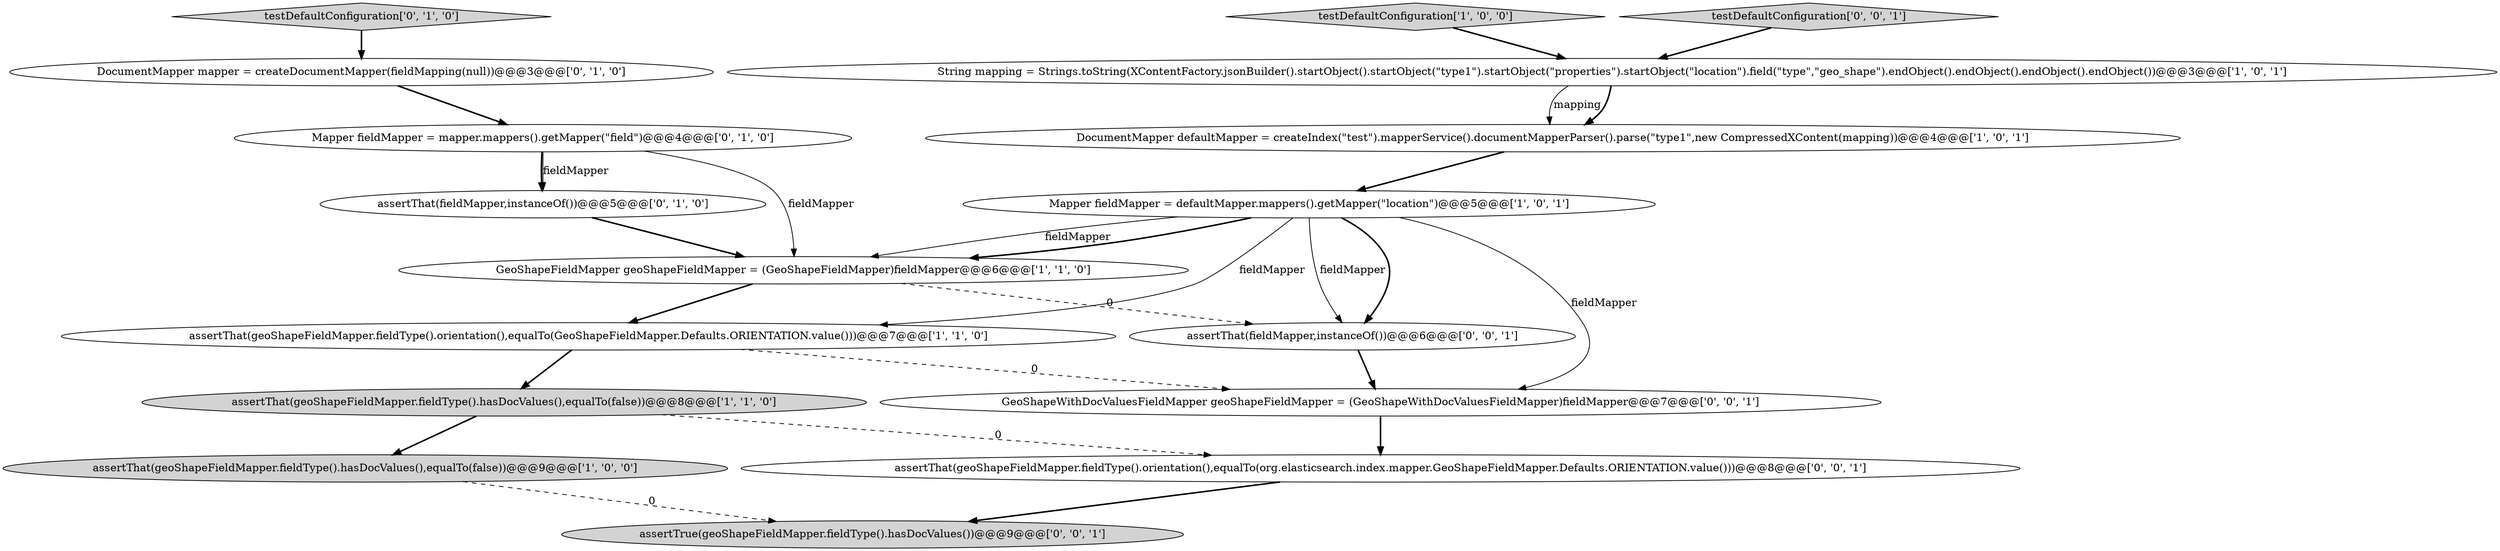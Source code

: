 digraph {
8 [style = filled, label = "DocumentMapper mapper = createDocumentMapper(fieldMapping(null))@@@3@@@['0', '1', '0']", fillcolor = white, shape = ellipse image = "AAA0AAABBB2BBB"];
0 [style = filled, label = "DocumentMapper defaultMapper = createIndex(\"test\").mapperService().documentMapperParser().parse(\"type1\",new CompressedXContent(mapping))@@@4@@@['1', '0', '1']", fillcolor = white, shape = ellipse image = "AAA0AAABBB1BBB"];
2 [style = filled, label = "assertThat(geoShapeFieldMapper.fieldType().hasDocValues(),equalTo(false))@@@9@@@['1', '0', '0']", fillcolor = lightgray, shape = ellipse image = "AAA0AAABBB1BBB"];
9 [style = filled, label = "testDefaultConfiguration['0', '1', '0']", fillcolor = lightgray, shape = diamond image = "AAA0AAABBB2BBB"];
10 [style = filled, label = "assertThat(fieldMapper,instanceOf())@@@5@@@['0', '1', '0']", fillcolor = white, shape = ellipse image = "AAA0AAABBB2BBB"];
7 [style = filled, label = "testDefaultConfiguration['1', '0', '0']", fillcolor = lightgray, shape = diamond image = "AAA0AAABBB1BBB"];
6 [style = filled, label = "String mapping = Strings.toString(XContentFactory.jsonBuilder().startObject().startObject(\"type1\").startObject(\"properties\").startObject(\"location\").field(\"type\",\"geo_shape\").endObject().endObject().endObject().endObject())@@@3@@@['1', '0', '1']", fillcolor = white, shape = ellipse image = "AAA0AAABBB1BBB"];
11 [style = filled, label = "Mapper fieldMapper = mapper.mappers().getMapper(\"field\")@@@4@@@['0', '1', '0']", fillcolor = white, shape = ellipse image = "AAA0AAABBB2BBB"];
5 [style = filled, label = "assertThat(geoShapeFieldMapper.fieldType().orientation(),equalTo(GeoShapeFieldMapper.Defaults.ORIENTATION.value()))@@@7@@@['1', '1', '0']", fillcolor = white, shape = ellipse image = "AAA0AAABBB1BBB"];
12 [style = filled, label = "assertThat(fieldMapper,instanceOf())@@@6@@@['0', '0', '1']", fillcolor = white, shape = ellipse image = "AAA0AAABBB3BBB"];
15 [style = filled, label = "GeoShapeWithDocValuesFieldMapper geoShapeFieldMapper = (GeoShapeWithDocValuesFieldMapper)fieldMapper@@@7@@@['0', '0', '1']", fillcolor = white, shape = ellipse image = "AAA0AAABBB3BBB"];
16 [style = filled, label = "assertThat(geoShapeFieldMapper.fieldType().orientation(),equalTo(org.elasticsearch.index.mapper.GeoShapeFieldMapper.Defaults.ORIENTATION.value()))@@@8@@@['0', '0', '1']", fillcolor = white, shape = ellipse image = "AAA0AAABBB3BBB"];
1 [style = filled, label = "GeoShapeFieldMapper geoShapeFieldMapper = (GeoShapeFieldMapper)fieldMapper@@@6@@@['1', '1', '0']", fillcolor = white, shape = ellipse image = "AAA0AAABBB1BBB"];
4 [style = filled, label = "Mapper fieldMapper = defaultMapper.mappers().getMapper(\"location\")@@@5@@@['1', '0', '1']", fillcolor = white, shape = ellipse image = "AAA0AAABBB1BBB"];
3 [style = filled, label = "assertThat(geoShapeFieldMapper.fieldType().hasDocValues(),equalTo(false))@@@8@@@['1', '1', '0']", fillcolor = lightgray, shape = ellipse image = "AAA0AAABBB1BBB"];
14 [style = filled, label = "testDefaultConfiguration['0', '0', '1']", fillcolor = lightgray, shape = diamond image = "AAA0AAABBB3BBB"];
13 [style = filled, label = "assertTrue(geoShapeFieldMapper.fieldType().hasDocValues())@@@9@@@['0', '0', '1']", fillcolor = lightgray, shape = ellipse image = "AAA0AAABBB3BBB"];
1->5 [style = bold, label=""];
5->3 [style = bold, label=""];
16->13 [style = bold, label=""];
11->1 [style = solid, label="fieldMapper"];
4->1 [style = solid, label="fieldMapper"];
6->0 [style = solid, label="mapping"];
12->15 [style = bold, label=""];
4->15 [style = solid, label="fieldMapper"];
6->0 [style = bold, label=""];
9->8 [style = bold, label=""];
15->16 [style = bold, label=""];
1->12 [style = dashed, label="0"];
3->2 [style = bold, label=""];
0->4 [style = bold, label=""];
11->10 [style = bold, label=""];
2->13 [style = dashed, label="0"];
7->6 [style = bold, label=""];
4->12 [style = solid, label="fieldMapper"];
4->12 [style = bold, label=""];
4->1 [style = bold, label=""];
10->1 [style = bold, label=""];
4->5 [style = solid, label="fieldMapper"];
8->11 [style = bold, label=""];
5->15 [style = dashed, label="0"];
11->10 [style = solid, label="fieldMapper"];
14->6 [style = bold, label=""];
3->16 [style = dashed, label="0"];
}
